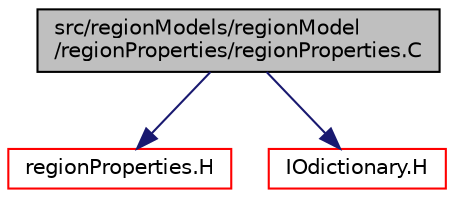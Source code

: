 digraph "src/regionModels/regionModel/regionProperties/regionProperties.C"
{
  bgcolor="transparent";
  edge [fontname="Helvetica",fontsize="10",labelfontname="Helvetica",labelfontsize="10"];
  node [fontname="Helvetica",fontsize="10",shape=record];
  Node0 [label="src/regionModels/regionModel\l/regionProperties/regionProperties.C",height=0.2,width=0.4,color="black", fillcolor="grey75", style="filled", fontcolor="black"];
  Node0 -> Node1 [color="midnightblue",fontsize="10",style="solid",fontname="Helvetica"];
  Node1 [label="regionProperties.H",height=0.2,width=0.4,color="red",URL="$a14165.html"];
  Node0 -> Node89 [color="midnightblue",fontsize="10",style="solid",fontname="Helvetica"];
  Node89 [label="IOdictionary.H",height=0.2,width=0.4,color="red",URL="$a09749.html"];
}
